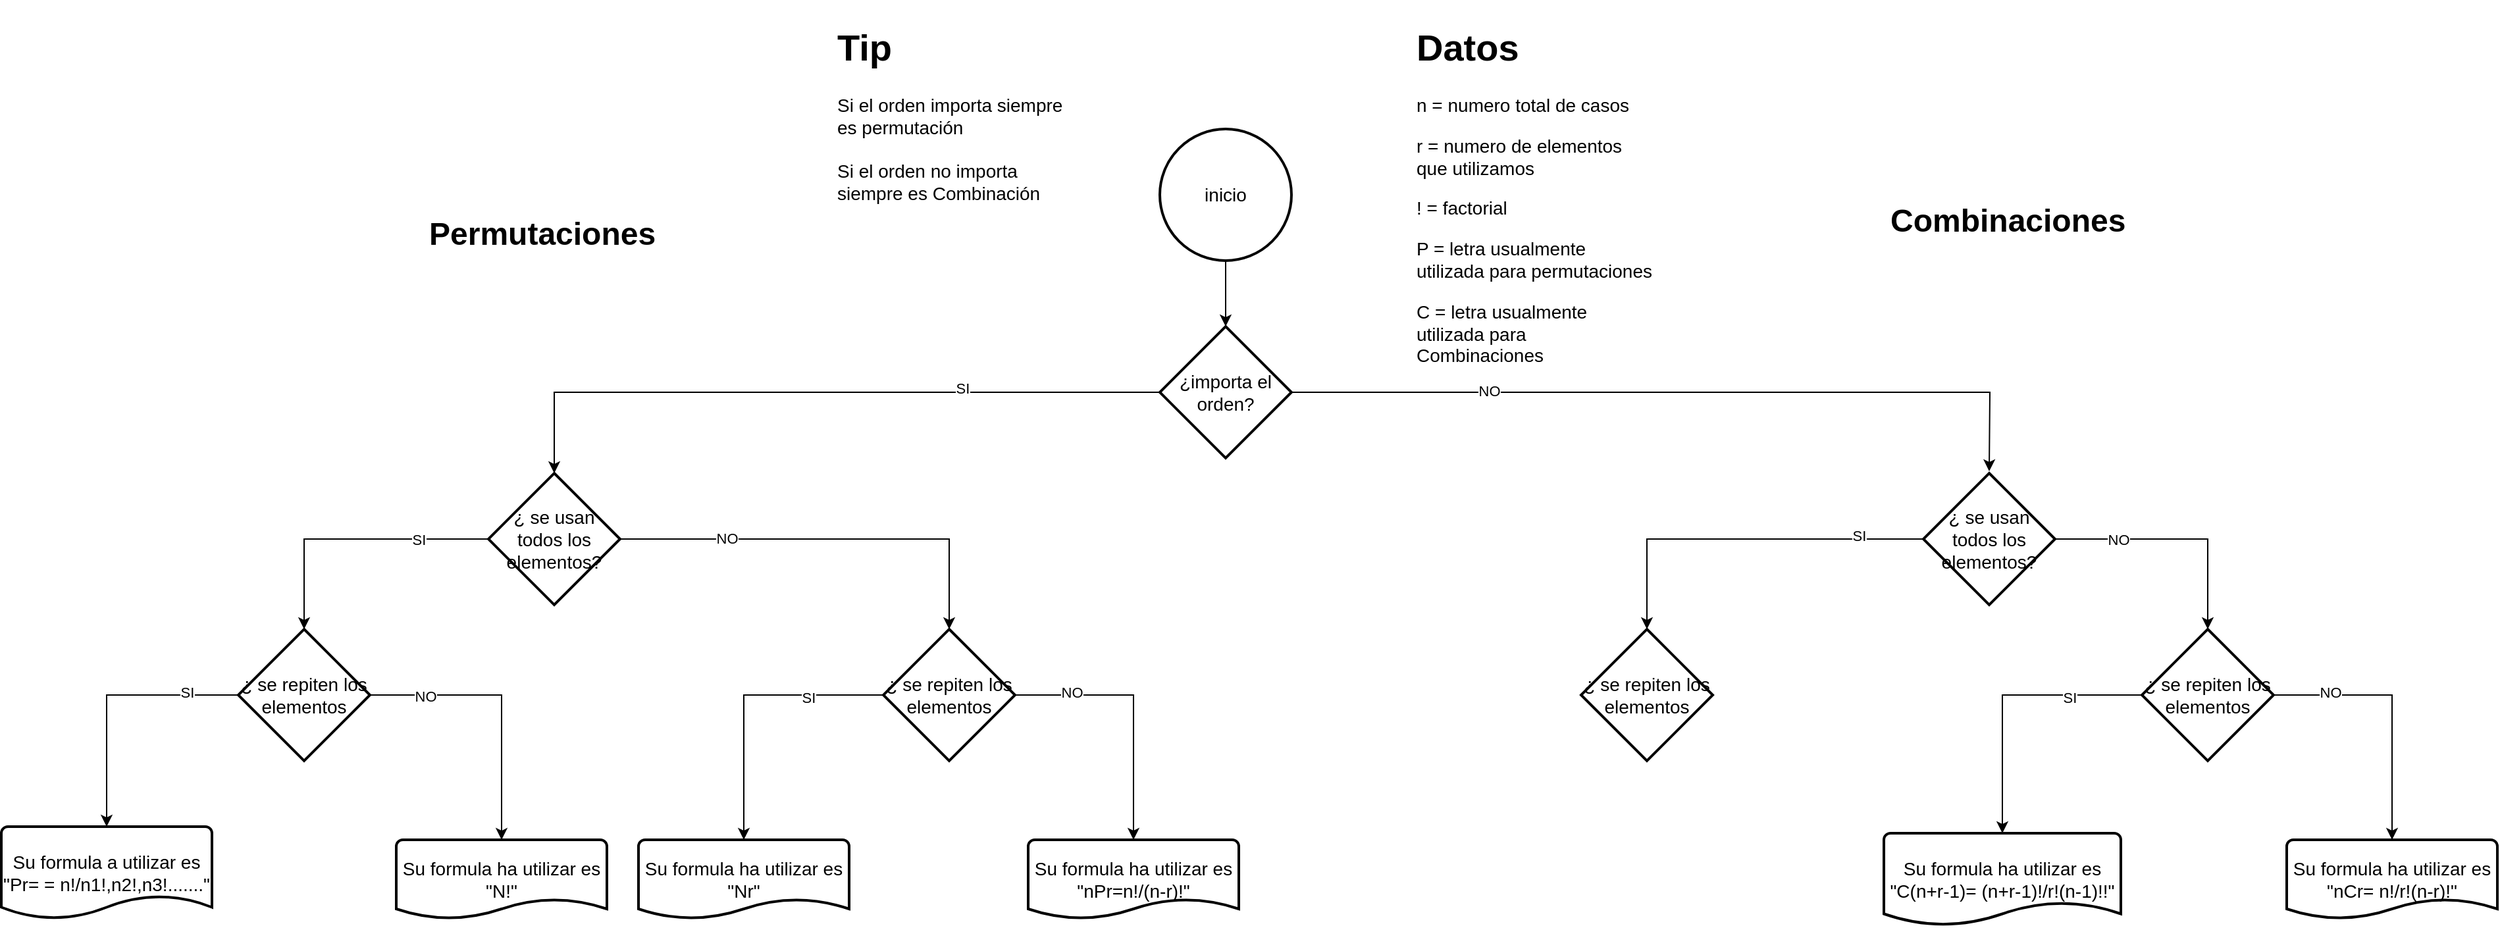 <mxfile version="20.2.2" type="github">
  <diagram id="C5RBs43oDa-KdzZeNtuy" name="Page-1">
    <mxGraphModel dx="2466" dy="1955" grid="1" gridSize="10" guides="1" tooltips="1" connect="1" arrows="1" fold="1" page="1" pageScale="1" pageWidth="827" pageHeight="1169" math="0" shadow="0">
      <root>
        <mxCell id="WIyWlLk6GJQsqaUBKTNV-0" />
        <mxCell id="WIyWlLk6GJQsqaUBKTNV-1" parent="WIyWlLk6GJQsqaUBKTNV-0" />
        <mxCell id="9xZsUPCnPqPR40P-3TfL-2" style="edgeStyle=orthogonalEdgeStyle;rounded=0;orthogonalLoop=1;jettySize=auto;html=1;entryX=0.5;entryY=0;entryDx=0;entryDy=0;entryPerimeter=0;" edge="1" parent="WIyWlLk6GJQsqaUBKTNV-1" source="9xZsUPCnPqPR40P-3TfL-0" target="9xZsUPCnPqPR40P-3TfL-1">
          <mxGeometry relative="1" as="geometry" />
        </mxCell>
        <mxCell id="9xZsUPCnPqPR40P-3TfL-0" value="&lt;font style=&quot;font-size: 14px;&quot;&gt;inicio&lt;/font&gt;" style="strokeWidth=2;html=1;shape=mxgraph.flowchart.start_2;whiteSpace=wrap;" vertex="1" parent="WIyWlLk6GJQsqaUBKTNV-1">
          <mxGeometry x="650" y="20" width="100" height="100" as="geometry" />
        </mxCell>
        <mxCell id="9xZsUPCnPqPR40P-3TfL-12" style="edgeStyle=orthogonalEdgeStyle;rounded=0;orthogonalLoop=1;jettySize=auto;html=1;exitX=0;exitY=0.5;exitDx=0;exitDy=0;exitPerimeter=0;entryX=0.5;entryY=0;entryDx=0;entryDy=0;entryPerimeter=0;" edge="1" parent="WIyWlLk6GJQsqaUBKTNV-1" source="9xZsUPCnPqPR40P-3TfL-1" target="9xZsUPCnPqPR40P-3TfL-10">
          <mxGeometry relative="1" as="geometry" />
        </mxCell>
        <mxCell id="9xZsUPCnPqPR40P-3TfL-18" value="SI" style="edgeLabel;html=1;align=center;verticalAlign=middle;resizable=0;points=[];" vertex="1" connectable="0" parent="9xZsUPCnPqPR40P-3TfL-12">
          <mxGeometry x="-0.422" y="-3" relative="1" as="geometry">
            <mxPoint as="offset" />
          </mxGeometry>
        </mxCell>
        <mxCell id="9xZsUPCnPqPR40P-3TfL-13" style="edgeStyle=orthogonalEdgeStyle;rounded=0;orthogonalLoop=1;jettySize=auto;html=1;entryX=0.5;entryY=0;entryDx=0;entryDy=0;entryPerimeter=0;" edge="1" parent="WIyWlLk6GJQsqaUBKTNV-1" source="9xZsUPCnPqPR40P-3TfL-1">
          <mxGeometry relative="1" as="geometry">
            <mxPoint x="1280" y="280" as="targetPoint" />
          </mxGeometry>
        </mxCell>
        <mxCell id="9xZsUPCnPqPR40P-3TfL-19" value="NO" style="edgeLabel;html=1;align=center;verticalAlign=middle;resizable=0;points=[];" vertex="1" connectable="0" parent="9xZsUPCnPqPR40P-3TfL-13">
          <mxGeometry x="-0.494" y="1" relative="1" as="geometry">
            <mxPoint as="offset" />
          </mxGeometry>
        </mxCell>
        <mxCell id="9xZsUPCnPqPR40P-3TfL-1" value="&lt;font style=&quot;font-size: 14px;&quot;&gt;¿importa el orden?&lt;/font&gt;" style="strokeWidth=2;html=1;shape=mxgraph.flowchart.decision;whiteSpace=wrap;" vertex="1" parent="WIyWlLk6GJQsqaUBKTNV-1">
          <mxGeometry x="650" y="170" width="100" height="100" as="geometry" />
        </mxCell>
        <mxCell id="9xZsUPCnPqPR40P-3TfL-21" style="edgeStyle=orthogonalEdgeStyle;rounded=0;orthogonalLoop=1;jettySize=auto;html=1;entryX=0.5;entryY=0;entryDx=0;entryDy=0;entryPerimeter=0;" edge="1" parent="WIyWlLk6GJQsqaUBKTNV-1" source="9xZsUPCnPqPR40P-3TfL-10" target="9xZsUPCnPqPR40P-3TfL-14">
          <mxGeometry relative="1" as="geometry" />
        </mxCell>
        <mxCell id="9xZsUPCnPqPR40P-3TfL-22" value="SI" style="edgeLabel;html=1;align=center;verticalAlign=middle;resizable=0;points=[];" vertex="1" connectable="0" parent="9xZsUPCnPqPR40P-3TfL-21">
          <mxGeometry x="-0.494" relative="1" as="geometry">
            <mxPoint as="offset" />
          </mxGeometry>
        </mxCell>
        <mxCell id="9xZsUPCnPqPR40P-3TfL-23" style="edgeStyle=orthogonalEdgeStyle;rounded=0;orthogonalLoop=1;jettySize=auto;html=1;" edge="1" parent="WIyWlLk6GJQsqaUBKTNV-1" source="9xZsUPCnPqPR40P-3TfL-10" target="9xZsUPCnPqPR40P-3TfL-20">
          <mxGeometry relative="1" as="geometry" />
        </mxCell>
        <mxCell id="9xZsUPCnPqPR40P-3TfL-24" value="NO" style="edgeLabel;html=1;align=center;verticalAlign=middle;resizable=0;points=[];" vertex="1" connectable="0" parent="9xZsUPCnPqPR40P-3TfL-23">
          <mxGeometry x="-0.493" y="1" relative="1" as="geometry">
            <mxPoint as="offset" />
          </mxGeometry>
        </mxCell>
        <mxCell id="9xZsUPCnPqPR40P-3TfL-10" value="&lt;font style=&quot;font-size: 14px;&quot;&gt;¿ se usan todos los elementos?&lt;/font&gt;" style="strokeWidth=2;html=1;shape=mxgraph.flowchart.decision;whiteSpace=wrap;" vertex="1" parent="WIyWlLk6GJQsqaUBKTNV-1">
          <mxGeometry x="140" y="281.5" width="100" height="100" as="geometry" />
        </mxCell>
        <mxCell id="9xZsUPCnPqPR40P-3TfL-27" style="edgeStyle=orthogonalEdgeStyle;rounded=0;orthogonalLoop=1;jettySize=auto;html=1;entryX=0.5;entryY=0;entryDx=0;entryDy=0;entryPerimeter=0;" edge="1" parent="WIyWlLk6GJQsqaUBKTNV-1" source="9xZsUPCnPqPR40P-3TfL-11" target="9xZsUPCnPqPR40P-3TfL-25">
          <mxGeometry relative="1" as="geometry" />
        </mxCell>
        <mxCell id="9xZsUPCnPqPR40P-3TfL-29" value="SI" style="edgeLabel;html=1;align=center;verticalAlign=middle;resizable=0;points=[];" vertex="1" connectable="0" parent="9xZsUPCnPqPR40P-3TfL-27">
          <mxGeometry x="-0.644" y="-3" relative="1" as="geometry">
            <mxPoint as="offset" />
          </mxGeometry>
        </mxCell>
        <mxCell id="9xZsUPCnPqPR40P-3TfL-28" style="edgeStyle=orthogonalEdgeStyle;rounded=0;orthogonalLoop=1;jettySize=auto;html=1;entryX=0.5;entryY=0;entryDx=0;entryDy=0;entryPerimeter=0;" edge="1" parent="WIyWlLk6GJQsqaUBKTNV-1" source="9xZsUPCnPqPR40P-3TfL-11" target="9xZsUPCnPqPR40P-3TfL-48">
          <mxGeometry relative="1" as="geometry">
            <mxPoint x="1440" y="400" as="targetPoint" />
          </mxGeometry>
        </mxCell>
        <mxCell id="9xZsUPCnPqPR40P-3TfL-30" value="NO" style="edgeLabel;html=1;align=center;verticalAlign=middle;resizable=0;points=[];" vertex="1" connectable="0" parent="9xZsUPCnPqPR40P-3TfL-28">
          <mxGeometry x="-0.487" relative="1" as="geometry">
            <mxPoint as="offset" />
          </mxGeometry>
        </mxCell>
        <mxCell id="9xZsUPCnPqPR40P-3TfL-11" value="&lt;font style=&quot;font-size: 14px;&quot;&gt;¿ se usan todos los elementos?&lt;/font&gt;" style="strokeWidth=2;html=1;shape=mxgraph.flowchart.decision;whiteSpace=wrap;" vertex="1" parent="WIyWlLk6GJQsqaUBKTNV-1">
          <mxGeometry x="1230" y="281.5" width="100" height="100" as="geometry" />
        </mxCell>
        <mxCell id="9xZsUPCnPqPR40P-3TfL-33" style="edgeStyle=orthogonalEdgeStyle;rounded=0;orthogonalLoop=1;jettySize=auto;html=1;entryX=0.5;entryY=0;entryDx=0;entryDy=0;entryPerimeter=0;" edge="1" parent="WIyWlLk6GJQsqaUBKTNV-1" source="9xZsUPCnPqPR40P-3TfL-14" target="9xZsUPCnPqPR40P-3TfL-32">
          <mxGeometry relative="1" as="geometry" />
        </mxCell>
        <mxCell id="9xZsUPCnPqPR40P-3TfL-36" value="NO" style="edgeLabel;html=1;align=center;verticalAlign=middle;resizable=0;points=[];" vertex="1" connectable="0" parent="9xZsUPCnPqPR40P-3TfL-33">
          <mxGeometry x="-0.6" y="-1" relative="1" as="geometry">
            <mxPoint as="offset" />
          </mxGeometry>
        </mxCell>
        <mxCell id="9xZsUPCnPqPR40P-3TfL-34" style="edgeStyle=orthogonalEdgeStyle;rounded=0;orthogonalLoop=1;jettySize=auto;html=1;entryX=0.5;entryY=0;entryDx=0;entryDy=0;entryPerimeter=0;" edge="1" parent="WIyWlLk6GJQsqaUBKTNV-1" source="9xZsUPCnPqPR40P-3TfL-14" target="9xZsUPCnPqPR40P-3TfL-31">
          <mxGeometry relative="1" as="geometry" />
        </mxCell>
        <mxCell id="9xZsUPCnPqPR40P-3TfL-35" value="SI" style="edgeLabel;html=1;align=center;verticalAlign=middle;resizable=0;points=[];" vertex="1" connectable="0" parent="9xZsUPCnPqPR40P-3TfL-34">
          <mxGeometry x="-0.609" y="-2" relative="1" as="geometry">
            <mxPoint as="offset" />
          </mxGeometry>
        </mxCell>
        <mxCell id="9xZsUPCnPqPR40P-3TfL-14" value="&lt;font style=&quot;font-size: 14px;&quot;&gt;¿ se repiten los elementos&lt;/font&gt;" style="strokeWidth=2;html=1;shape=mxgraph.flowchart.decision;whiteSpace=wrap;" vertex="1" parent="WIyWlLk6GJQsqaUBKTNV-1">
          <mxGeometry x="-50" y="400" width="100" height="100" as="geometry" />
        </mxCell>
        <mxCell id="9xZsUPCnPqPR40P-3TfL-15" value="&lt;h1&gt;Permutaciones&lt;/h1&gt;" style="text;html=1;strokeColor=none;fillColor=none;spacing=5;spacingTop=-20;whiteSpace=wrap;overflow=hidden;rounded=0;" vertex="1" parent="WIyWlLk6GJQsqaUBKTNV-1">
          <mxGeometry x="90" y="80" width="190" height="50" as="geometry" />
        </mxCell>
        <mxCell id="9xZsUPCnPqPR40P-3TfL-16" value="&lt;h1&gt;Combinaciones&lt;/h1&gt;" style="text;html=1;strokeColor=none;fillColor=none;spacing=5;spacingTop=-20;whiteSpace=wrap;overflow=hidden;rounded=0;" vertex="1" parent="WIyWlLk6GJQsqaUBKTNV-1">
          <mxGeometry x="1200" y="70" width="190" height="40" as="geometry" />
        </mxCell>
        <mxCell id="9xZsUPCnPqPR40P-3TfL-39" style="edgeStyle=orthogonalEdgeStyle;rounded=0;orthogonalLoop=1;jettySize=auto;html=1;" edge="1" parent="WIyWlLk6GJQsqaUBKTNV-1" source="9xZsUPCnPqPR40P-3TfL-20" target="9xZsUPCnPqPR40P-3TfL-37">
          <mxGeometry relative="1" as="geometry" />
        </mxCell>
        <mxCell id="9xZsUPCnPqPR40P-3TfL-41" value="SI" style="edgeLabel;html=1;align=center;verticalAlign=middle;resizable=0;points=[];" vertex="1" connectable="0" parent="9xZsUPCnPqPR40P-3TfL-39">
          <mxGeometry x="-0.472" y="2" relative="1" as="geometry">
            <mxPoint as="offset" />
          </mxGeometry>
        </mxCell>
        <mxCell id="9xZsUPCnPqPR40P-3TfL-40" style="edgeStyle=orthogonalEdgeStyle;rounded=0;orthogonalLoop=1;jettySize=auto;html=1;" edge="1" parent="WIyWlLk6GJQsqaUBKTNV-1" source="9xZsUPCnPqPR40P-3TfL-20" target="9xZsUPCnPqPR40P-3TfL-38">
          <mxGeometry relative="1" as="geometry" />
        </mxCell>
        <mxCell id="9xZsUPCnPqPR40P-3TfL-42" value="NO" style="edgeLabel;html=1;align=center;verticalAlign=middle;resizable=0;points=[];" vertex="1" connectable="0" parent="9xZsUPCnPqPR40P-3TfL-40">
          <mxGeometry x="-0.57" y="2" relative="1" as="geometry">
            <mxPoint as="offset" />
          </mxGeometry>
        </mxCell>
        <mxCell id="9xZsUPCnPqPR40P-3TfL-20" value="&lt;font style=&quot;font-size: 14px;&quot;&gt;¿ se repiten los elementos&lt;/font&gt;" style="strokeWidth=2;html=1;shape=mxgraph.flowchart.decision;whiteSpace=wrap;" vertex="1" parent="WIyWlLk6GJQsqaUBKTNV-1">
          <mxGeometry x="440" y="400" width="100" height="100" as="geometry" />
        </mxCell>
        <mxCell id="9xZsUPCnPqPR40P-3TfL-25" value="&lt;font style=&quot;font-size: 14px;&quot;&gt;¿ se repiten los elementos&lt;/font&gt;" style="strokeWidth=2;html=1;shape=mxgraph.flowchart.decision;whiteSpace=wrap;" vertex="1" parent="WIyWlLk6GJQsqaUBKTNV-1">
          <mxGeometry x="970" y="400" width="100" height="100" as="geometry" />
        </mxCell>
        <mxCell id="9xZsUPCnPqPR40P-3TfL-31" value="&lt;font style=&quot;font-size: 14px;&quot;&gt;Su formula a utilizar es &quot;Pr= = n!/n1!,n2!,n3!.......&quot;&lt;/font&gt;" style="strokeWidth=2;html=1;shape=mxgraph.flowchart.document2;whiteSpace=wrap;size=0.25;" vertex="1" parent="WIyWlLk6GJQsqaUBKTNV-1">
          <mxGeometry x="-230" y="550" width="160" height="70" as="geometry" />
        </mxCell>
        <mxCell id="9xZsUPCnPqPR40P-3TfL-32" value="&lt;font style=&quot;font-size: 14px;&quot;&gt;Su formula ha utilizar es &quot;N!&quot;&lt;/font&gt;" style="strokeWidth=2;html=1;shape=mxgraph.flowchart.document2;whiteSpace=wrap;size=0.25;" vertex="1" parent="WIyWlLk6GJQsqaUBKTNV-1">
          <mxGeometry x="70" y="560" width="160" height="60" as="geometry" />
        </mxCell>
        <mxCell id="9xZsUPCnPqPR40P-3TfL-37" value="&lt;font style=&quot;font-size: 14px;&quot;&gt;Su formula ha utilizar es &quot;Nr&quot;&lt;/font&gt;" style="strokeWidth=2;html=1;shape=mxgraph.flowchart.document2;whiteSpace=wrap;size=0.25;" vertex="1" parent="WIyWlLk6GJQsqaUBKTNV-1">
          <mxGeometry x="254" y="560" width="160" height="60" as="geometry" />
        </mxCell>
        <mxCell id="9xZsUPCnPqPR40P-3TfL-38" value="&lt;font style=&quot;font-size: 14px;&quot;&gt;Su formula ha utilizar es &quot;nPr=n!/(n-r)!&quot;&lt;/font&gt;" style="strokeWidth=2;html=1;shape=mxgraph.flowchart.document2;whiteSpace=wrap;size=0.25;" vertex="1" parent="WIyWlLk6GJQsqaUBKTNV-1">
          <mxGeometry x="550" y="560" width="160" height="60" as="geometry" />
        </mxCell>
        <mxCell id="9xZsUPCnPqPR40P-3TfL-44" style="edgeStyle=orthogonalEdgeStyle;rounded=0;orthogonalLoop=1;jettySize=auto;html=1;" edge="1" parent="WIyWlLk6GJQsqaUBKTNV-1" source="9xZsUPCnPqPR40P-3TfL-48" target="9xZsUPCnPqPR40P-3TfL-49">
          <mxGeometry relative="1" as="geometry" />
        </mxCell>
        <mxCell id="9xZsUPCnPqPR40P-3TfL-45" value="SI" style="edgeLabel;html=1;align=center;verticalAlign=middle;resizable=0;points=[];" vertex="1" connectable="0" parent="9xZsUPCnPqPR40P-3TfL-44">
          <mxGeometry x="-0.472" y="2" relative="1" as="geometry">
            <mxPoint as="offset" />
          </mxGeometry>
        </mxCell>
        <mxCell id="9xZsUPCnPqPR40P-3TfL-46" style="edgeStyle=orthogonalEdgeStyle;rounded=0;orthogonalLoop=1;jettySize=auto;html=1;" edge="1" parent="WIyWlLk6GJQsqaUBKTNV-1" source="9xZsUPCnPqPR40P-3TfL-48" target="9xZsUPCnPqPR40P-3TfL-50">
          <mxGeometry relative="1" as="geometry" />
        </mxCell>
        <mxCell id="9xZsUPCnPqPR40P-3TfL-47" value="NO" style="edgeLabel;html=1;align=center;verticalAlign=middle;resizable=0;points=[];" vertex="1" connectable="0" parent="9xZsUPCnPqPR40P-3TfL-46">
          <mxGeometry x="-0.57" y="2" relative="1" as="geometry">
            <mxPoint as="offset" />
          </mxGeometry>
        </mxCell>
        <mxCell id="9xZsUPCnPqPR40P-3TfL-48" value="&lt;font style=&quot;font-size: 14px;&quot;&gt;¿ se repiten los elementos&lt;/font&gt;" style="strokeWidth=2;html=1;shape=mxgraph.flowchart.decision;whiteSpace=wrap;" vertex="1" parent="WIyWlLk6GJQsqaUBKTNV-1">
          <mxGeometry x="1396" y="400" width="100" height="100" as="geometry" />
        </mxCell>
        <mxCell id="9xZsUPCnPqPR40P-3TfL-49" value="&lt;font style=&quot;font-size: 14px;&quot;&gt;Su formula ha utilizar es &quot;C(n+r-1)= (n+r-1)!/r!(n-1)!!&quot;&lt;/font&gt;" style="strokeWidth=2;html=1;shape=mxgraph.flowchart.document2;whiteSpace=wrap;size=0.25;" vertex="1" parent="WIyWlLk6GJQsqaUBKTNV-1">
          <mxGeometry x="1200" y="555" width="180" height="70" as="geometry" />
        </mxCell>
        <mxCell id="9xZsUPCnPqPR40P-3TfL-50" value="&lt;font style=&quot;font-size: 14px;&quot;&gt;Su formula ha utilizar es &quot;nCr= n!/r!(n-r)!&quot;&lt;/font&gt;" style="strokeWidth=2;html=1;shape=mxgraph.flowchart.document2;whiteSpace=wrap;size=0.25;" vertex="1" parent="WIyWlLk6GJQsqaUBKTNV-1">
          <mxGeometry x="1506" y="560" width="160" height="60" as="geometry" />
        </mxCell>
        <mxCell id="9xZsUPCnPqPR40P-3TfL-51" value="&lt;h1&gt;Datos&lt;/h1&gt;&lt;p&gt;n = numero total de casos&lt;/p&gt;&lt;p&gt;r = numero de elementos que utilizamos&lt;/p&gt;&lt;p&gt;! = factorial&lt;/p&gt;&lt;p&gt;P = letra usualmente utilizada para permutaciones&lt;/p&gt;&lt;p&gt;C = letra usualmente utilizada para Combinaciones&lt;/p&gt;" style="text;html=1;strokeColor=none;fillColor=none;spacing=5;spacingTop=-20;whiteSpace=wrap;overflow=hidden;rounded=0;fontSize=14;" vertex="1" parent="WIyWlLk6GJQsqaUBKTNV-1">
          <mxGeometry x="840" y="-67.5" width="190" height="275" as="geometry" />
        </mxCell>
        <mxCell id="9xZsUPCnPqPR40P-3TfL-52" value="&lt;h1&gt;Tip&lt;/h1&gt;&lt;div&gt;Si el orden importa siempre es permutación&lt;/div&gt;&lt;div&gt;&lt;br&gt;&lt;/div&gt;&lt;div&gt;Si el orden no importa siempre es Combinación&lt;/div&gt;" style="text;html=1;strokeColor=none;fillColor=none;spacing=5;spacingTop=-20;whiteSpace=wrap;overflow=hidden;rounded=0;fontSize=14;" vertex="1" parent="WIyWlLk6GJQsqaUBKTNV-1">
          <mxGeometry x="400" y="-67.5" width="190" height="157.5" as="geometry" />
        </mxCell>
      </root>
    </mxGraphModel>
  </diagram>
</mxfile>
